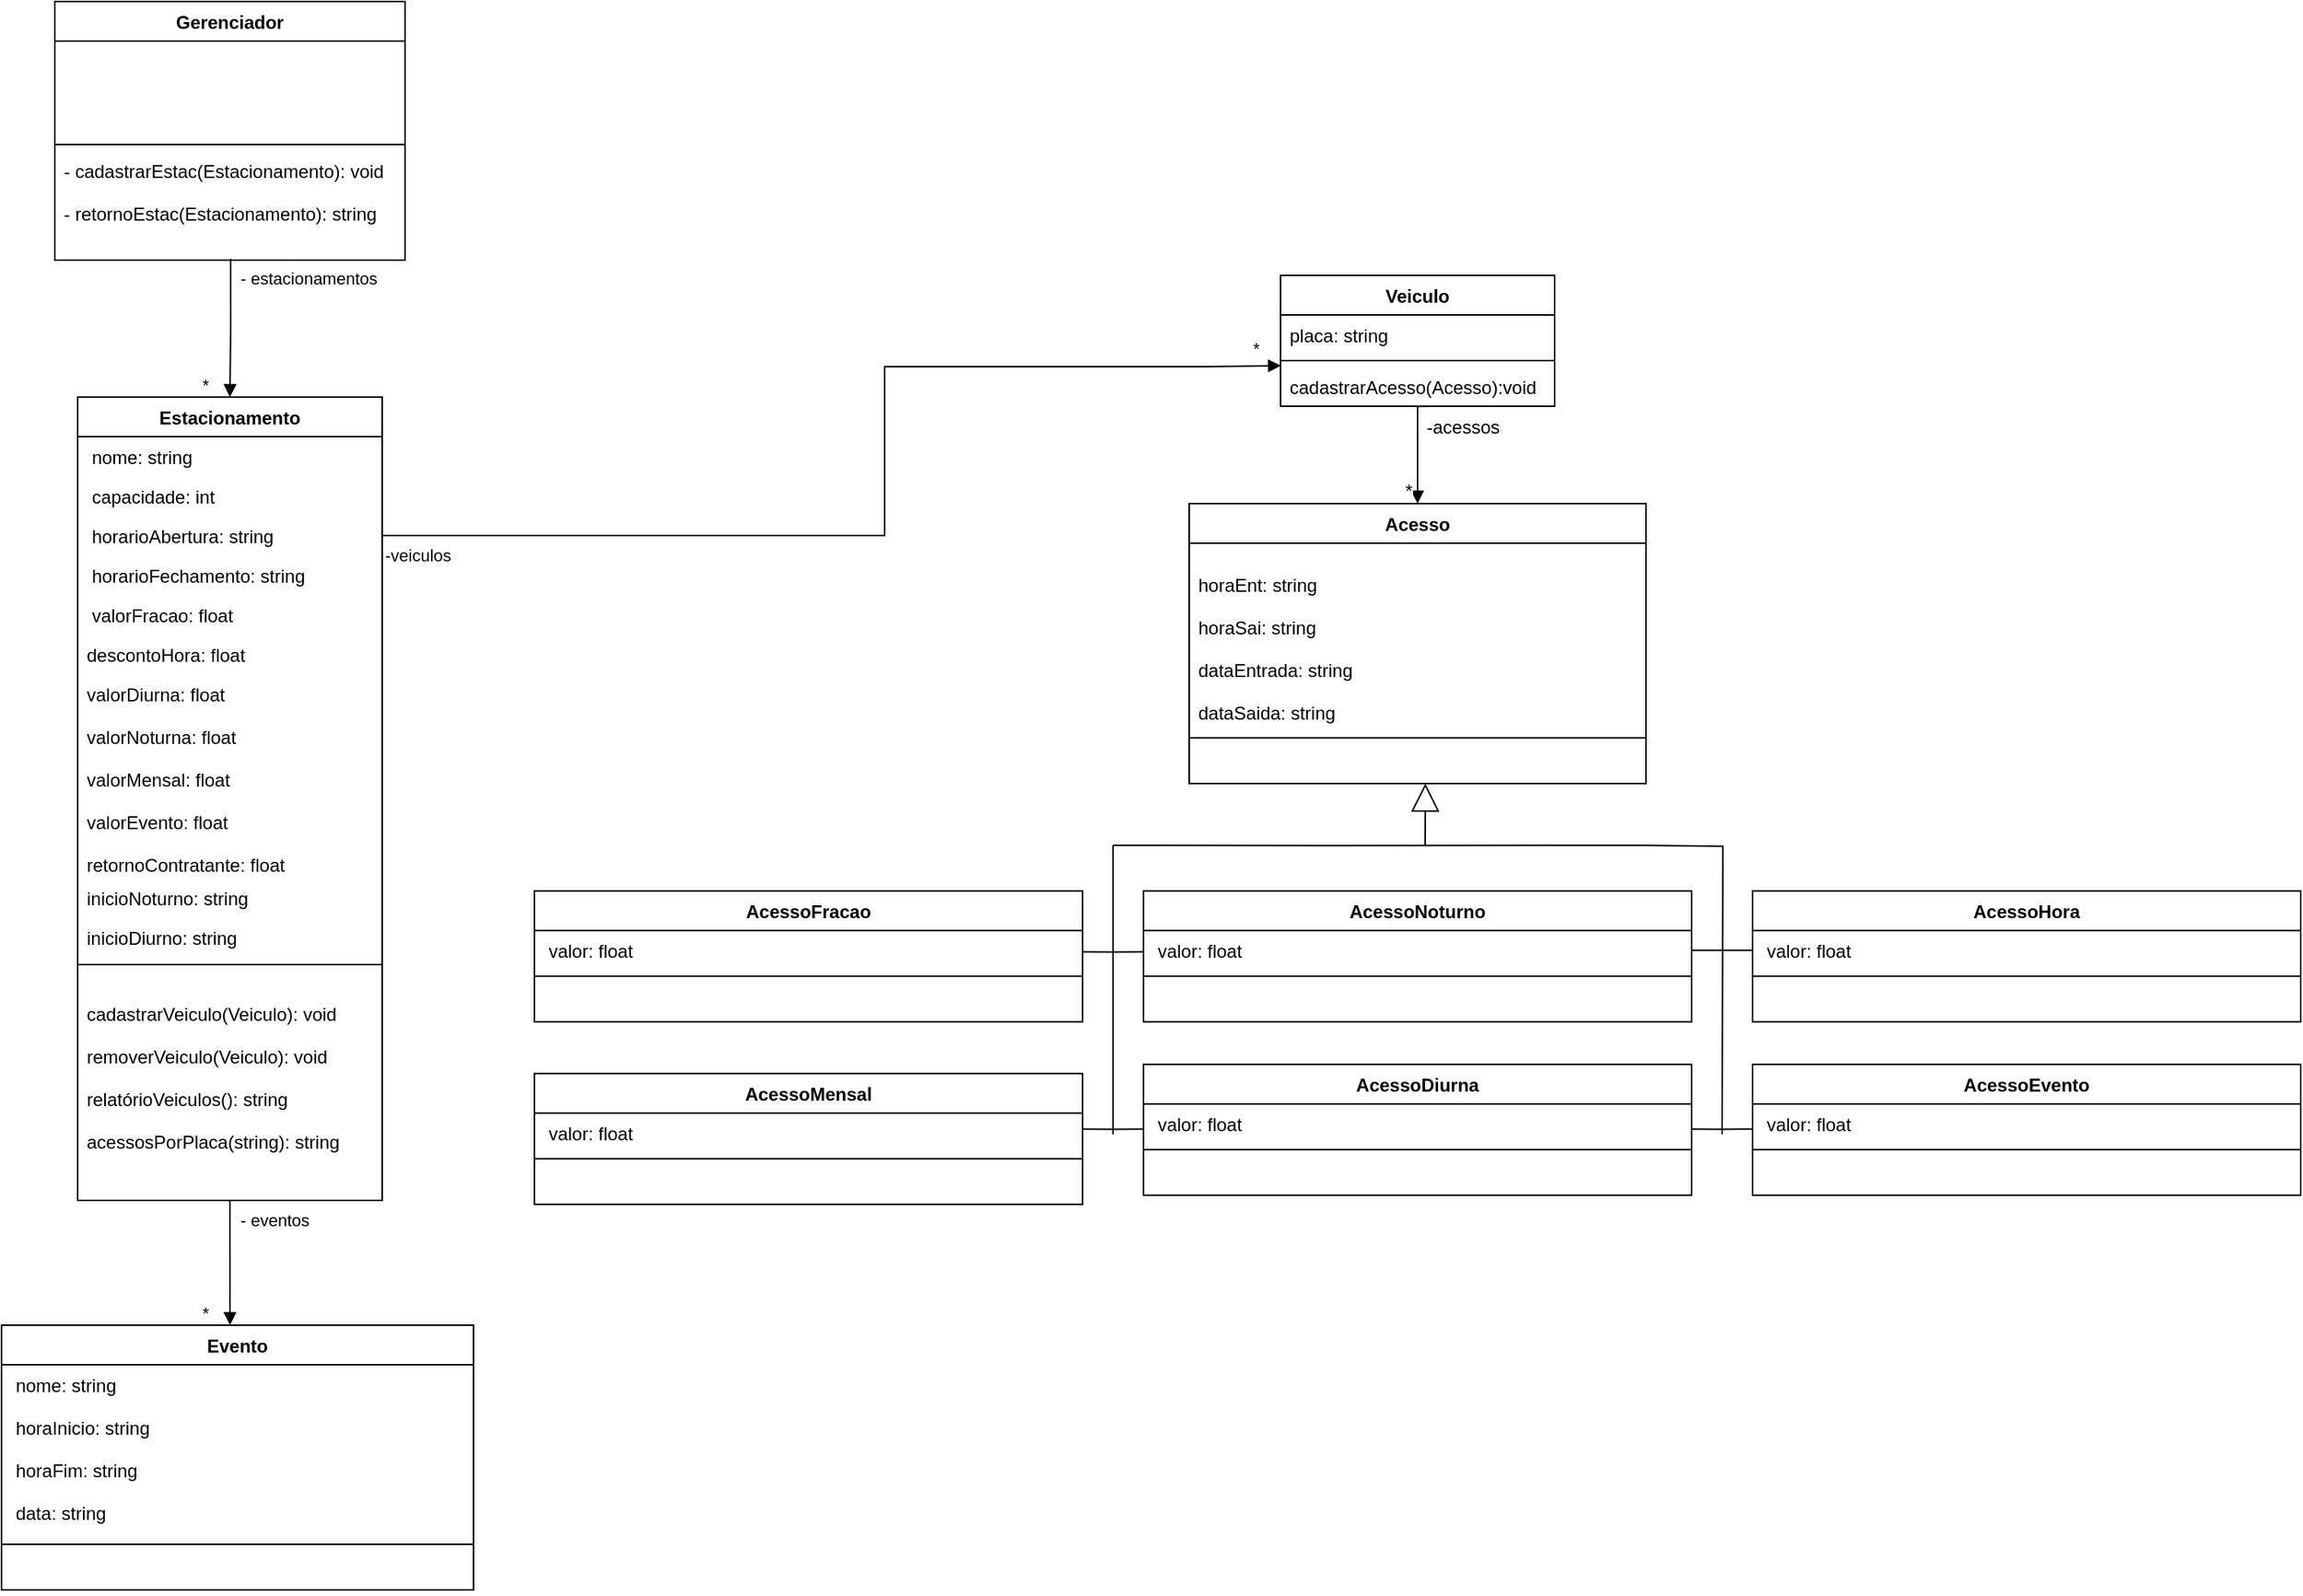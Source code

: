 <mxfile version="20.2.2" type="device" pages="2"><diagram id="n3HsWPKC9BcfrFoE6lrO" name="Classes"><mxGraphModel dx="2576" dy="1971" grid="1" gridSize="10" guides="1" tooltips="1" connect="1" arrows="1" fold="1" page="1" pageScale="1" pageWidth="827" pageHeight="1169" math="0" shadow="0"><root><mxCell id="0"/><mxCell id="1" parent="0"/><mxCell id="VxP2XsV1p8CQdQtkffWP-2" value="Estacionamento&#10;" style="swimlane;fontStyle=1;align=center;verticalAlign=top;childLayout=stackLayout;horizontal=1;startSize=26;horizontalStack=0;resizeParent=1;resizeParentMax=0;resizeLast=0;collapsible=1;marginBottom=0;" parent="1" vertex="1"><mxGeometry y="-210" width="200" height="528" as="geometry"/></mxCell><mxCell id="VxP2XsV1p8CQdQtkffWP-3" value=" nome: string" style="text;strokeColor=none;fillColor=none;align=left;verticalAlign=top;spacingLeft=4;spacingRight=4;overflow=hidden;rotatable=0;points=[[0,0.5],[1,0.5]];portConstraint=eastwest;" parent="VxP2XsV1p8CQdQtkffWP-2" vertex="1"><mxGeometry y="26" width="200" height="26" as="geometry"/></mxCell><mxCell id="VxP2XsV1p8CQdQtkffWP-10" value=" capacidade: int&#10;" style="text;strokeColor=none;fillColor=none;align=left;verticalAlign=top;spacingLeft=4;spacingRight=4;overflow=hidden;rotatable=0;points=[[0,0.5],[1,0.5]];portConstraint=eastwest;" parent="VxP2XsV1p8CQdQtkffWP-2" vertex="1"><mxGeometry y="52" width="200" height="26" as="geometry"/></mxCell><mxCell id="VxP2XsV1p8CQdQtkffWP-11" value=" horarioAbertura: string" style="text;strokeColor=none;fillColor=none;align=left;verticalAlign=top;spacingLeft=4;spacingRight=4;overflow=hidden;rotatable=0;points=[[0,0.5],[1,0.5]];portConstraint=eastwest;" parent="VxP2XsV1p8CQdQtkffWP-2" vertex="1"><mxGeometry y="78" width="200" height="26" as="geometry"/></mxCell><mxCell id="OJVXcZlJsAUgDRDbPujy-1" value=" horarioFechamento: string" style="text;strokeColor=none;fillColor=none;align=left;verticalAlign=top;spacingLeft=4;spacingRight=4;overflow=hidden;rotatable=0;points=[[0,0.5],[1,0.5]];portConstraint=eastwest;" parent="VxP2XsV1p8CQdQtkffWP-2" vertex="1"><mxGeometry y="104" width="200" height="26" as="geometry"/></mxCell><mxCell id="VxP2XsV1p8CQdQtkffWP-13" value=" valorFracao: float&#10;" style="text;strokeColor=none;fillColor=none;align=left;verticalAlign=top;spacingLeft=4;spacingRight=4;overflow=hidden;rotatable=0;points=[[0,0.5],[1,0.5]];portConstraint=eastwest;" parent="VxP2XsV1p8CQdQtkffWP-2" vertex="1"><mxGeometry y="130" width="200" height="26" as="geometry"/></mxCell><mxCell id="VxP2XsV1p8CQdQtkffWP-14" value="descontoHora: float" style="text;strokeColor=none;fillColor=none;align=left;verticalAlign=top;spacingLeft=4;spacingRight=4;overflow=hidden;rotatable=0;points=[[0,0.5],[1,0.5]];portConstraint=eastwest;" parent="VxP2XsV1p8CQdQtkffWP-2" vertex="1"><mxGeometry y="156" width="200" height="26" as="geometry"/></mxCell><mxCell id="VxP2XsV1p8CQdQtkffWP-12" value="valorDiurna: float&#10;&#10;valorNoturna: float&#10;&#10;valorMensal: float&#10;&#10;valorEvento: float&#10;&#10;retornoContratante: float&#10;&#10;" style="text;strokeColor=none;fillColor=none;align=left;verticalAlign=top;spacingLeft=4;spacingRight=4;overflow=hidden;rotatable=0;points=[[0,0.5],[1,0.5]];portConstraint=eastwest;" parent="VxP2XsV1p8CQdQtkffWP-2" vertex="1"><mxGeometry y="182" width="200" height="134" as="geometry"/></mxCell><mxCell id="zof1cizepwJFF0A06KsF-2" value="inicioNoturno: string" style="text;strokeColor=none;fillColor=none;align=left;verticalAlign=top;spacingLeft=4;spacingRight=4;overflow=hidden;rotatable=0;points=[[0,0.5],[1,0.5]];portConstraint=eastwest;" parent="VxP2XsV1p8CQdQtkffWP-2" vertex="1"><mxGeometry y="316" width="200" height="26" as="geometry"/></mxCell><mxCell id="zof1cizepwJFF0A06KsF-1" value="inicioDiurno: string" style="text;strokeColor=none;fillColor=none;align=left;verticalAlign=top;spacingLeft=4;spacingRight=4;overflow=hidden;rotatable=0;points=[[0,0.5],[1,0.5]];portConstraint=eastwest;" parent="VxP2XsV1p8CQdQtkffWP-2" vertex="1"><mxGeometry y="342" width="200" height="26" as="geometry"/></mxCell><mxCell id="VxP2XsV1p8CQdQtkffWP-4" value="" style="line;strokeWidth=1;fillColor=none;align=left;verticalAlign=middle;spacingTop=-1;spacingLeft=3;spacingRight=3;rotatable=0;labelPosition=right;points=[];portConstraint=eastwest;" parent="VxP2XsV1p8CQdQtkffWP-2" vertex="1"><mxGeometry y="368" width="200" height="10" as="geometry"/></mxCell><mxCell id="VxP2XsV1p8CQdQtkffWP-5" value="&#10;cadastrarVeiculo(Veiculo): void&#10;&#10;removerVeiculo(Veiculo): void&#10;&#10;relatórioVeiculos(): string&#10;&#10;acessosPorPlaca(string): string&#10;" style="text;strokeColor=none;fillColor=none;align=left;verticalAlign=top;spacingLeft=4;spacingRight=4;overflow=hidden;rotatable=0;points=[[0,0.5],[1,0.5]];portConstraint=eastwest;" parent="VxP2XsV1p8CQdQtkffWP-2" vertex="1"><mxGeometry y="378" width="200" height="150" as="geometry"/></mxCell><mxCell id="y3Uu669ifDR9-FXE01mr-2" value="Acesso" style="swimlane;fontStyle=1;align=center;verticalAlign=top;childLayout=stackLayout;horizontal=1;startSize=26;horizontalStack=0;resizeParent=1;resizeParentMax=0;resizeLast=0;collapsible=1;marginBottom=0;" parent="1" vertex="1"><mxGeometry x="730" y="-140" width="300" height="184" as="geometry"/></mxCell><mxCell id="y3Uu669ifDR9-FXE01mr-3" value="&#10;horaEnt: string&#10;&#10;horaSai: string&#10;&#10;dataEntrada: string&#10;&#10;dataSaida: string" style="text;strokeColor=none;fillColor=none;align=left;verticalAlign=top;spacingLeft=4;spacingRight=4;overflow=hidden;rotatable=0;points=[[0,0.5],[1,0.5]];portConstraint=eastwest;" parent="y3Uu669ifDR9-FXE01mr-2" vertex="1"><mxGeometry y="26" width="300" height="124" as="geometry"/></mxCell><mxCell id="y3Uu669ifDR9-FXE01mr-4" value="" style="line;strokeWidth=1;fillColor=none;align=left;verticalAlign=middle;spacingTop=-1;spacingLeft=3;spacingRight=3;rotatable=0;labelPosition=right;points=[];portConstraint=eastwest;" parent="y3Uu669ifDR9-FXE01mr-2" vertex="1"><mxGeometry y="150" width="300" height="8" as="geometry"/></mxCell><mxCell id="y3Uu669ifDR9-FXE01mr-5" value="&#10;&#10;" style="text;strokeColor=none;fillColor=none;align=left;verticalAlign=top;spacingLeft=4;spacingRight=4;overflow=hidden;rotatable=0;points=[[0,0.5],[1,0.5]];portConstraint=eastwest;" parent="y3Uu669ifDR9-FXE01mr-2" vertex="1"><mxGeometry y="158" width="300" height="26" as="geometry"/></mxCell><mxCell id="y3Uu669ifDR9-FXE01mr-6" value="-veiculos" style="endArrow=block;endFill=1;html=1;edgeStyle=orthogonalEdgeStyle;align=left;verticalAlign=top;rounded=0;exitX=1;exitY=0.5;exitDx=0;exitDy=0;entryX=0.002;entryY=-0.025;entryDx=0;entryDy=0;entryPerimeter=0;" parent="1" source="VxP2XsV1p8CQdQtkffWP-11" target="tzMY-RGdiTuFLELFj5YH-4" edge="1"><mxGeometry x="-1" relative="1" as="geometry"><mxPoint x="180" y="140" as="sourcePoint"/><mxPoint x="610" y="-320" as="targetPoint"/><Array as="points"><mxPoint x="530" y="-119"/><mxPoint x="530" y="-230"/><mxPoint x="738" y="-230"/></Array></mxGeometry></mxCell><mxCell id="y3Uu669ifDR9-FXE01mr-7" value="*" style="edgeLabel;resizable=0;html=1;align=left;verticalAlign=bottom;" parent="y3Uu669ifDR9-FXE01mr-6" connectable="0" vertex="1"><mxGeometry x="-1" relative="1" as="geometry"><mxPoint x="570" y="-115" as="offset"/></mxGeometry></mxCell><mxCell id="y3Uu669ifDR9-FXE01mr-8" value="AcessoFracao" style="swimlane;fontStyle=1;align=center;verticalAlign=top;childLayout=stackLayout;horizontal=1;startSize=26;horizontalStack=0;resizeParent=1;resizeParentMax=0;resizeLast=0;collapsible=1;marginBottom=0;" parent="1" vertex="1"><mxGeometry x="300" y="114.67" width="360" height="86" as="geometry"/></mxCell><mxCell id="y3Uu669ifDR9-FXE01mr-9" value=" valor: float" style="text;strokeColor=none;fillColor=none;align=left;verticalAlign=top;spacingLeft=4;spacingRight=4;overflow=hidden;rotatable=0;points=[[0,0.5],[1,0.5]];portConstraint=eastwest;" parent="y3Uu669ifDR9-FXE01mr-8" vertex="1"><mxGeometry y="26" width="360" height="26" as="geometry"/></mxCell><mxCell id="y3Uu669ifDR9-FXE01mr-10" value="" style="line;strokeWidth=1;fillColor=none;align=left;verticalAlign=middle;spacingTop=-1;spacingLeft=3;spacingRight=3;rotatable=0;labelPosition=right;points=[];portConstraint=eastwest;" parent="y3Uu669ifDR9-FXE01mr-8" vertex="1"><mxGeometry y="52" width="360" height="8" as="geometry"/></mxCell><mxCell id="y3Uu669ifDR9-FXE01mr-11" value="&#10;&#10;" style="text;strokeColor=none;fillColor=none;align=left;verticalAlign=top;spacingLeft=4;spacingRight=4;overflow=hidden;rotatable=0;points=[[0,0.5],[1,0.5]];portConstraint=eastwest;" parent="y3Uu669ifDR9-FXE01mr-8" vertex="1"><mxGeometry y="60" width="360" height="26" as="geometry"/></mxCell><mxCell id="y3Uu669ifDR9-FXE01mr-12" value="AcessoNoturno" style="swimlane;fontStyle=1;align=center;verticalAlign=top;childLayout=stackLayout;horizontal=1;startSize=26;horizontalStack=0;resizeParent=1;resizeParentMax=0;resizeLast=0;collapsible=1;marginBottom=0;" parent="1" vertex="1"><mxGeometry x="700" y="114.67" width="360" height="86" as="geometry"><mxRectangle x="700" y="114.67" width="130" height="30" as="alternateBounds"/></mxGeometry></mxCell><mxCell id="y3Uu669ifDR9-FXE01mr-13" value=" valor: float" style="text;strokeColor=none;fillColor=none;align=left;verticalAlign=top;spacingLeft=4;spacingRight=4;overflow=hidden;rotatable=0;points=[[0,0.5],[1,0.5]];portConstraint=eastwest;" parent="y3Uu669ifDR9-FXE01mr-12" vertex="1"><mxGeometry y="26" width="360" height="26" as="geometry"/></mxCell><mxCell id="y3Uu669ifDR9-FXE01mr-14" value="" style="line;strokeWidth=1;fillColor=none;align=left;verticalAlign=middle;spacingTop=-1;spacingLeft=3;spacingRight=3;rotatable=0;labelPosition=right;points=[];portConstraint=eastwest;" parent="y3Uu669ifDR9-FXE01mr-12" vertex="1"><mxGeometry y="52" width="360" height="8" as="geometry"/></mxCell><mxCell id="y3Uu669ifDR9-FXE01mr-15" value="&#10;&#10;" style="text;strokeColor=none;fillColor=none;align=left;verticalAlign=top;spacingLeft=4;spacingRight=4;overflow=hidden;rotatable=0;points=[[0,0.5],[1,0.5]];portConstraint=eastwest;" parent="y3Uu669ifDR9-FXE01mr-12" vertex="1"><mxGeometry y="60" width="360" height="26" as="geometry"/></mxCell><mxCell id="y3Uu669ifDR9-FXE01mr-16" value="AcessoHora" style="swimlane;fontStyle=1;align=center;verticalAlign=top;childLayout=stackLayout;horizontal=1;startSize=26;horizontalStack=0;resizeParent=1;resizeParentMax=0;resizeLast=0;collapsible=1;marginBottom=0;" parent="1" vertex="1"><mxGeometry x="1100" y="114.67" width="360" height="86" as="geometry"><mxRectangle x="1100" y="114.67" width="110" height="30" as="alternateBounds"/></mxGeometry></mxCell><mxCell id="y3Uu669ifDR9-FXE01mr-17" value=" valor: float" style="text;strokeColor=none;fillColor=none;align=left;verticalAlign=top;spacingLeft=4;spacingRight=4;overflow=hidden;rotatable=0;points=[[0,0.5],[1,0.5]];portConstraint=eastwest;" parent="y3Uu669ifDR9-FXE01mr-16" vertex="1"><mxGeometry y="26" width="360" height="26" as="geometry"/></mxCell><mxCell id="y3Uu669ifDR9-FXE01mr-18" value="" style="line;strokeWidth=1;fillColor=none;align=left;verticalAlign=middle;spacingTop=-1;spacingLeft=3;spacingRight=3;rotatable=0;labelPosition=right;points=[];portConstraint=eastwest;" parent="y3Uu669ifDR9-FXE01mr-16" vertex="1"><mxGeometry y="52" width="360" height="8" as="geometry"/></mxCell><mxCell id="y3Uu669ifDR9-FXE01mr-19" value="&#10;&#10;" style="text;strokeColor=none;fillColor=none;align=left;verticalAlign=top;spacingLeft=4;spacingRight=4;overflow=hidden;rotatable=0;points=[[0,0.5],[1,0.5]];portConstraint=eastwest;" parent="y3Uu669ifDR9-FXE01mr-16" vertex="1"><mxGeometry y="60" width="360" height="26" as="geometry"/></mxCell><mxCell id="y3Uu669ifDR9-FXE01mr-20" value="AcessoMensal" style="swimlane;fontStyle=1;align=center;verticalAlign=top;childLayout=stackLayout;horizontal=1;startSize=26;horizontalStack=0;resizeParent=1;resizeParentMax=0;resizeLast=0;collapsible=1;marginBottom=0;" parent="1" vertex="1"><mxGeometry x="300" y="234.67" width="360" height="86" as="geometry"/></mxCell><mxCell id="y3Uu669ifDR9-FXE01mr-21" value=" valor: float" style="text;strokeColor=none;fillColor=none;align=left;verticalAlign=top;spacingLeft=4;spacingRight=4;overflow=hidden;rotatable=0;points=[[0,0.5],[1,0.5]];portConstraint=eastwest;" parent="y3Uu669ifDR9-FXE01mr-20" vertex="1"><mxGeometry y="26" width="360" height="26" as="geometry"/></mxCell><mxCell id="y3Uu669ifDR9-FXE01mr-22" value="" style="line;strokeWidth=1;fillColor=none;align=left;verticalAlign=middle;spacingTop=-1;spacingLeft=3;spacingRight=3;rotatable=0;labelPosition=right;points=[];portConstraint=eastwest;" parent="y3Uu669ifDR9-FXE01mr-20" vertex="1"><mxGeometry y="52" width="360" height="8" as="geometry"/></mxCell><mxCell id="y3Uu669ifDR9-FXE01mr-23" value="&#10;&#10;" style="text;strokeColor=none;fillColor=none;align=left;verticalAlign=top;spacingLeft=4;spacingRight=4;overflow=hidden;rotatable=0;points=[[0,0.5],[1,0.5]];portConstraint=eastwest;" parent="y3Uu669ifDR9-FXE01mr-20" vertex="1"><mxGeometry y="60" width="360" height="26" as="geometry"/></mxCell><mxCell id="y3Uu669ifDR9-FXE01mr-24" value="AcessoDiurna" style="swimlane;fontStyle=1;align=center;verticalAlign=top;childLayout=stackLayout;horizontal=1;startSize=26;horizontalStack=0;resizeParent=1;resizeParentMax=0;resizeLast=0;collapsible=1;marginBottom=0;" parent="1" vertex="1"><mxGeometry x="700" y="228.67" width="360" height="86" as="geometry"/></mxCell><mxCell id="y3Uu669ifDR9-FXE01mr-25" value=" valor: float" style="text;strokeColor=none;fillColor=none;align=left;verticalAlign=top;spacingLeft=4;spacingRight=4;overflow=hidden;rotatable=0;points=[[0,0.5],[1,0.5]];portConstraint=eastwest;" parent="y3Uu669ifDR9-FXE01mr-24" vertex="1"><mxGeometry y="26" width="360" height="26" as="geometry"/></mxCell><mxCell id="y3Uu669ifDR9-FXE01mr-26" value="" style="line;strokeWidth=1;fillColor=none;align=left;verticalAlign=middle;spacingTop=-1;spacingLeft=3;spacingRight=3;rotatable=0;labelPosition=right;points=[];portConstraint=eastwest;" parent="y3Uu669ifDR9-FXE01mr-24" vertex="1"><mxGeometry y="52" width="360" height="8" as="geometry"/></mxCell><mxCell id="y3Uu669ifDR9-FXE01mr-27" value="&#10;&#10;" style="text;strokeColor=none;fillColor=none;align=left;verticalAlign=top;spacingLeft=4;spacingRight=4;overflow=hidden;rotatable=0;points=[[0,0.5],[1,0.5]];portConstraint=eastwest;" parent="y3Uu669ifDR9-FXE01mr-24" vertex="1"><mxGeometry y="60" width="360" height="26" as="geometry"/></mxCell><mxCell id="y3Uu669ifDR9-FXE01mr-28" value="AcessoEvento" style="swimlane;fontStyle=1;align=center;verticalAlign=top;childLayout=stackLayout;horizontal=1;startSize=26;horizontalStack=0;resizeParent=1;resizeParentMax=0;resizeLast=0;collapsible=1;marginBottom=0;" parent="1" vertex="1"><mxGeometry x="1100" y="228.67" width="360" height="86" as="geometry"/></mxCell><mxCell id="y3Uu669ifDR9-FXE01mr-29" value=" valor: float" style="text;strokeColor=none;fillColor=none;align=left;verticalAlign=top;spacingLeft=4;spacingRight=4;overflow=hidden;rotatable=0;points=[[0,0.5],[1,0.5]];portConstraint=eastwest;" parent="y3Uu669ifDR9-FXE01mr-28" vertex="1"><mxGeometry y="26" width="360" height="26" as="geometry"/></mxCell><mxCell id="y3Uu669ifDR9-FXE01mr-30" value="" style="line;strokeWidth=1;fillColor=none;align=left;verticalAlign=middle;spacingTop=-1;spacingLeft=3;spacingRight=3;rotatable=0;labelPosition=right;points=[];portConstraint=eastwest;" parent="y3Uu669ifDR9-FXE01mr-28" vertex="1"><mxGeometry y="52" width="360" height="8" as="geometry"/></mxCell><mxCell id="y3Uu669ifDR9-FXE01mr-31" value="&#10;&#10;" style="text;strokeColor=none;fillColor=none;align=left;verticalAlign=top;spacingLeft=4;spacingRight=4;overflow=hidden;rotatable=0;points=[[0,0.5],[1,0.5]];portConstraint=eastwest;" parent="y3Uu669ifDR9-FXE01mr-28" vertex="1"><mxGeometry y="60" width="360" height="26" as="geometry"/></mxCell><mxCell id="y3Uu669ifDR9-FXE01mr-32" value="Evento" style="swimlane;fontStyle=1;align=center;verticalAlign=top;childLayout=stackLayout;horizontal=1;startSize=26;horizontalStack=0;resizeParent=1;resizeParentMax=0;resizeLast=0;collapsible=1;marginBottom=0;" parent="1" vertex="1"><mxGeometry x="-50" y="400" width="310" height="174" as="geometry"/></mxCell><mxCell id="y3Uu669ifDR9-FXE01mr-33" value=" nome: string&#10;&#10; horaInicio: string&#10;&#10; horaFim: string&#10;&#10; data: string" style="text;strokeColor=none;fillColor=none;align=left;verticalAlign=top;spacingLeft=4;spacingRight=4;overflow=hidden;rotatable=0;points=[[0,0.5],[1,0.5]];portConstraint=eastwest;" parent="y3Uu669ifDR9-FXE01mr-32" vertex="1"><mxGeometry y="26" width="310" height="114" as="geometry"/></mxCell><mxCell id="y3Uu669ifDR9-FXE01mr-34" value="" style="line;strokeWidth=1;fillColor=none;align=left;verticalAlign=middle;spacingTop=-1;spacingLeft=3;spacingRight=3;rotatable=0;labelPosition=right;points=[];portConstraint=eastwest;" parent="y3Uu669ifDR9-FXE01mr-32" vertex="1"><mxGeometry y="140" width="310" height="8" as="geometry"/></mxCell><mxCell id="y3Uu669ifDR9-FXE01mr-35" value="&#10;&#10;" style="text;strokeColor=none;fillColor=none;align=left;verticalAlign=top;spacingLeft=4;spacingRight=4;overflow=hidden;rotatable=0;points=[[0,0.5],[1,0.5]];portConstraint=eastwest;" parent="y3Uu669ifDR9-FXE01mr-32" vertex="1"><mxGeometry y="148" width="310" height="26" as="geometry"/></mxCell><mxCell id="y3Uu669ifDR9-FXE01mr-39" value="&lt;br&gt;" style="endArrow=block;endSize=16;endFill=0;html=1;rounded=0;entryX=0.517;entryY=0.998;entryDx=0;entryDy=0;entryPerimeter=0;" parent="1" target="y3Uu669ifDR9-FXE01mr-5" edge="1"><mxGeometry x="-0.169" y="-170" width="160" relative="1" as="geometry"><mxPoint x="885" y="84.67" as="sourcePoint"/><mxPoint x="885.4" y="59.996" as="targetPoint"/><mxPoint as="offset"/></mxGeometry></mxCell><mxCell id="y3Uu669ifDR9-FXE01mr-41" value="" style="endArrow=none;html=1;edgeStyle=orthogonalEdgeStyle;rounded=0;" parent="1" edge="1"><mxGeometry relative="1" as="geometry"><mxPoint x="680" y="84.67" as="sourcePoint"/><mxPoint x="680" y="274.67" as="targetPoint"/></mxGeometry></mxCell><mxCell id="y3Uu669ifDR9-FXE01mr-44" value="" style="endArrow=none;html=1;edgeStyle=orthogonalEdgeStyle;rounded=0;" parent="1" edge="1"><mxGeometry relative="1" as="geometry"><mxPoint x="1030" y="84.67" as="sourcePoint"/><mxPoint x="1080" y="274.67" as="targetPoint"/></mxGeometry></mxCell><mxCell id="y3Uu669ifDR9-FXE01mr-45" value="" style="endArrow=none;html=1;edgeStyle=orthogonalEdgeStyle;rounded=0;" parent="1" edge="1"><mxGeometry relative="1" as="geometry"><mxPoint x="680" y="84.67" as="sourcePoint"/><mxPoint x="1030" y="84.67" as="targetPoint"/><Array as="points"><mxPoint x="810" y="84.67"/><mxPoint x="810" y="84.67"/></Array></mxGeometry></mxCell><mxCell id="y3Uu669ifDR9-FXE01mr-46" value="" style="endArrow=none;html=1;edgeStyle=orthogonalEdgeStyle;rounded=0;" parent="1" edge="1"><mxGeometry relative="1" as="geometry"><mxPoint x="660" y="271.17" as="sourcePoint"/><mxPoint x="700" y="271.17" as="targetPoint"/><Array as="points"><mxPoint x="680" y="271.17"/><mxPoint x="680" y="271.17"/></Array></mxGeometry></mxCell><mxCell id="y3Uu669ifDR9-FXE01mr-48" value="" style="endArrow=none;html=1;edgeStyle=orthogonalEdgeStyle;rounded=0;" parent="1" edge="1"><mxGeometry relative="1" as="geometry"><mxPoint x="660" y="154.67" as="sourcePoint"/><mxPoint x="700" y="154.67" as="targetPoint"/><Array as="points"><mxPoint x="680" y="154.67"/><mxPoint x="680" y="154.67"/></Array></mxGeometry></mxCell><mxCell id="y3Uu669ifDR9-FXE01mr-49" value="" style="endArrow=none;html=1;edgeStyle=orthogonalEdgeStyle;rounded=0;" parent="1" edge="1"><mxGeometry relative="1" as="geometry"><mxPoint x="1060" y="271.17" as="sourcePoint"/><mxPoint x="1100" y="271.17" as="targetPoint"/><Array as="points"><mxPoint x="1080" y="271.17"/><mxPoint x="1080" y="271.17"/></Array></mxGeometry></mxCell><mxCell id="y3Uu669ifDR9-FXE01mr-50" value="" style="endArrow=none;html=1;edgeStyle=orthogonalEdgeStyle;rounded=0;entryX=0;entryY=0.5;entryDx=0;entryDy=0;exitX=1;exitY=0.5;exitDx=0;exitDy=0;" parent="1" source="y3Uu669ifDR9-FXE01mr-13" target="y3Uu669ifDR9-FXE01mr-17" edge="1"><mxGeometry relative="1" as="geometry"><mxPoint x="1020" y="153.67" as="sourcePoint"/><mxPoint x="920" y="184.67" as="targetPoint"/><Array as="points"/></mxGeometry></mxCell><mxCell id="y3Uu669ifDR9-FXE01mr-51" value="- eventos" style="endArrow=block;endFill=1;html=1;edgeStyle=orthogonalEdgeStyle;align=left;verticalAlign=top;rounded=0;entryX=0.484;entryY=0;entryDx=0;entryDy=0;exitX=0.495;exitY=1.002;exitDx=0;exitDy=0;exitPerimeter=0;entryPerimeter=0;" parent="1" source="VxP2XsV1p8CQdQtkffWP-5" target="y3Uu669ifDR9-FXE01mr-32" edge="1"><mxGeometry x="-1" y="-6" relative="1" as="geometry"><mxPoint x="720" y="260" as="sourcePoint"/><mxPoint x="670" y="280" as="targetPoint"/><Array as="points"><mxPoint x="100" y="318"/></Array><mxPoint x="6" y="-6" as="offset"/></mxGeometry></mxCell><mxCell id="y3Uu669ifDR9-FXE01mr-52" value="*" style="edgeLabel;resizable=0;html=1;align=left;verticalAlign=bottom;" parent="y3Uu669ifDR9-FXE01mr-51" connectable="0" vertex="1"><mxGeometry x="-1" relative="1" as="geometry"><mxPoint x="-19" y="82" as="offset"/></mxGeometry></mxCell><mxCell id="y3Uu669ifDR9-FXE01mr-57" value="Gerenciador&#10;" style="swimlane;fontStyle=1;align=center;verticalAlign=top;childLayout=stackLayout;horizontal=1;startSize=26;horizontalStack=0;resizeParent=1;resizeParentMax=0;resizeLast=0;collapsible=1;marginBottom=0;" parent="1" vertex="1"><mxGeometry x="-15" y="-470" width="230" height="170" as="geometry"/></mxCell><mxCell id="y3Uu669ifDR9-FXE01mr-58" value="&#10;&#10;" style="text;strokeColor=none;fillColor=none;align=left;verticalAlign=top;spacingLeft=4;spacingRight=4;overflow=hidden;rotatable=0;points=[[0,0.5],[1,0.5]];portConstraint=eastwest;" parent="y3Uu669ifDR9-FXE01mr-57" vertex="1"><mxGeometry y="26" width="230" height="64" as="geometry"/></mxCell><mxCell id="y3Uu669ifDR9-FXE01mr-59" value="" style="line;strokeWidth=1;fillColor=none;align=left;verticalAlign=middle;spacingTop=-1;spacingLeft=3;spacingRight=3;rotatable=0;labelPosition=right;points=[];portConstraint=eastwest;" parent="y3Uu669ifDR9-FXE01mr-57" vertex="1"><mxGeometry y="90" width="230" height="8" as="geometry"/></mxCell><mxCell id="y3Uu669ifDR9-FXE01mr-60" value="- cadastrarEstac(Estacionamento): void&#10;&#10;- retornoEstac(Estacionamento): string" style="text;strokeColor=none;fillColor=none;align=left;verticalAlign=top;spacingLeft=4;spacingRight=4;overflow=hidden;rotatable=0;points=[[0,0.5],[1,0.5]];portConstraint=eastwest;" parent="y3Uu669ifDR9-FXE01mr-57" vertex="1"><mxGeometry y="98" width="230" height="72" as="geometry"/></mxCell><mxCell id="y3Uu669ifDR9-FXE01mr-61" value="- estacionamentos" style="endArrow=block;endFill=1;html=1;edgeStyle=orthogonalEdgeStyle;align=left;verticalAlign=top;rounded=0;exitX=0.502;exitY=0.988;exitDx=0;exitDy=0;exitPerimeter=0;entryX=0.5;entryY=0;entryDx=0;entryDy=0;" parent="1" source="y3Uu669ifDR9-FXE01mr-60" target="VxP2XsV1p8CQdQtkffWP-2" edge="1"><mxGeometry x="-1" y="5" relative="1" as="geometry"><mxPoint x="120" y="-250" as="sourcePoint"/><mxPoint x="280" y="-250" as="targetPoint"/><mxPoint as="offset"/></mxGeometry></mxCell><mxCell id="y3Uu669ifDR9-FXE01mr-62" value="*" style="edgeLabel;resizable=0;html=1;align=left;verticalAlign=bottom;" parent="y3Uu669ifDR9-FXE01mr-61" connectable="0" vertex="1"><mxGeometry x="-1" relative="1" as="geometry"><mxPoint x="-20" y="91" as="offset"/></mxGeometry></mxCell><mxCell id="tzMY-RGdiTuFLELFj5YH-1" value="Veiculo" style="swimlane;fontStyle=1;align=center;verticalAlign=top;childLayout=stackLayout;horizontal=1;startSize=26;horizontalStack=0;resizeParent=1;resizeParentMax=0;resizeLast=0;collapsible=1;marginBottom=0;labelBackgroundColor=#FFFFFF;fontFamily=Helvetica;fontSize=12;fontColor=#000000;" parent="1" vertex="1"><mxGeometry x="790" y="-290" width="180" height="86" as="geometry"/></mxCell><mxCell id="tzMY-RGdiTuFLELFj5YH-2" value="placa: string" style="text;strokeColor=none;fillColor=none;align=left;verticalAlign=top;spacingLeft=4;spacingRight=4;overflow=hidden;rotatable=0;points=[[0,0.5],[1,0.5]];portConstraint=eastwest;labelBackgroundColor=#FFFFFF;fontFamily=Helvetica;fontSize=12;fontColor=#000000;" parent="tzMY-RGdiTuFLELFj5YH-1" vertex="1"><mxGeometry y="26" width="180" height="26" as="geometry"/></mxCell><mxCell id="tzMY-RGdiTuFLELFj5YH-3" value="" style="line;strokeWidth=1;fillColor=none;align=left;verticalAlign=middle;spacingTop=-1;spacingLeft=3;spacingRight=3;rotatable=0;labelPosition=right;points=[];portConstraint=eastwest;labelBackgroundColor=#FFFFFF;fontFamily=Helvetica;fontSize=12;fontColor=#000000;" parent="tzMY-RGdiTuFLELFj5YH-1" vertex="1"><mxGeometry y="52" width="180" height="8" as="geometry"/></mxCell><mxCell id="tzMY-RGdiTuFLELFj5YH-4" value="cadastrarAcesso(Acesso):void" style="text;strokeColor=none;fillColor=none;align=left;verticalAlign=top;spacingLeft=4;spacingRight=4;overflow=hidden;rotatable=0;points=[[0,0.5],[1,0.5]];portConstraint=eastwest;labelBackgroundColor=#FFFFFF;fontFamily=Helvetica;fontSize=12;fontColor=#000000;" parent="tzMY-RGdiTuFLELFj5YH-1" vertex="1"><mxGeometry y="60" width="180" height="26" as="geometry"/></mxCell><mxCell id="tzMY-RGdiTuFLELFj5YH-7" value="-acessos" style="endArrow=block;endFill=1;html=1;edgeStyle=orthogonalEdgeStyle;align=left;verticalAlign=top;rounded=0;fontFamily=Helvetica;fontSize=12;fontColor=#000000;entryX=0.5;entryY=0;entryDx=0;entryDy=0;exitX=0.554;exitY=1.002;exitDx=0;exitDy=0;exitPerimeter=0;" parent="1" source="tzMY-RGdiTuFLELFj5YH-4" target="y3Uu669ifDR9-FXE01mr-2" edge="1"><mxGeometry x="-1" y="6" relative="1" as="geometry"><mxPoint x="880" y="-200" as="sourcePoint"/><mxPoint x="810" y="-150" as="targetPoint"/><Array as="points"><mxPoint x="880" y="-200"/><mxPoint x="880" y="-200"/></Array><mxPoint x="-6" y="-6" as="offset"/></mxGeometry></mxCell><mxCell id="tzMY-RGdiTuFLELFj5YH-8" value="*" style="edgeLabel;resizable=0;html=1;align=left;verticalAlign=bottom;labelBackgroundColor=#FFFFFF;fontFamily=Helvetica;fontSize=12;fontColor=#000000;" parent="tzMY-RGdiTuFLELFj5YH-7" connectable="0" vertex="1"><mxGeometry x="-1" relative="1" as="geometry"><mxPoint x="-20" y="64" as="offset"/></mxGeometry></mxCell></root></mxGraphModel></diagram><diagram id="PkJQ1TnxzTy76fye92Y9" name="Objetos"><mxGraphModel dx="1662" dy="762" grid="1" gridSize="10" guides="1" tooltips="1" connect="1" arrows="1" fold="1" page="1" pageScale="1" pageWidth="827" pageHeight="1169" math="0" shadow="0"><root><mxCell id="0"/><mxCell id="1" parent="0"/><mxCell id="QJquCkZx6AmFqLon1BTP-2" style="edgeStyle=orthogonalEdgeStyle;rounded=0;orthogonalLoop=1;jettySize=auto;html=1;entryX=-0.006;entryY=0.56;entryDx=0;entryDy=0;fontFamily=Helvetica;fontSize=12;fontColor=#000000;entryPerimeter=0;" parent="1" source="BVEbGdJDmtgbI7iL5w3_-1" target="nzsYs39vptiGu1WQADIk-4" edge="1"><mxGeometry relative="1" as="geometry"><Array as="points"><mxPoint x="370" y="210"/><mxPoint x="370" y="280"/><mxPoint x="410" y="280"/></Array></mxGeometry></mxCell><mxCell id="SGIuERcyoK9zzsOfPhRx-4" style="edgeStyle=orthogonalEdgeStyle;rounded=0;orthogonalLoop=1;jettySize=auto;html=1;fontFamily=Helvetica;fontSize=12;fontColor=#000000;entryX=0.004;entryY=0.562;entryDx=0;entryDy=0;entryPerimeter=0;" parent="1" source="BVEbGdJDmtgbI7iL5w3_-1" target="nzsYs39vptiGu1WQADIk-1" edge="1"><mxGeometry relative="1" as="geometry"><Array as="points"><mxPoint x="370" y="210"/><mxPoint x="370" y="150"/><mxPoint x="411" y="150"/></Array><mxPoint x="410" y="160" as="targetPoint"/></mxGeometry></mxCell><mxCell id="BVEbGdJDmtgbI7iL5w3_-1" value="&lt;p style=&quot;margin:0px;margin-top:4px;text-align:center;text-decoration:underline;&quot;&gt;&lt;b&gt;Estacionamento_1: Estacionamento&lt;/b&gt;&lt;/p&gt;&lt;hr&gt;&lt;p style=&quot;margin:0px;margin-left:8px;&quot;&gt;nome = Estacionamento 1&amp;nbsp;&lt;/p&gt;&lt;p style=&quot;margin:0px;margin-left:8px;&quot;&gt;capacidade = 300&lt;br&gt;&lt;/p&gt;&lt;p style=&quot;margin:0px;margin-left:8px;&quot;&gt;horarioAbertura = 6:00&lt;/p&gt;&lt;p style=&quot;margin:0px;margin-left:8px;&quot;&gt;horarioFechamento = 22:00&lt;/p&gt;&lt;p style=&quot;margin:0px;margin-left:8px;&quot;&gt;valorFracao =&amp;nbsp; 30.00&lt;/p&gt;&lt;p style=&quot;margin:0px;margin-left:8px;&quot;&gt;valorDiurna = 120.00&lt;/p&gt;&lt;p style=&quot;margin:0px;margin-left:8px;&quot;&gt;valorNotuno = 0.45&lt;/p&gt;&lt;p style=&quot;margin:0px;margin-left:8px;&quot;&gt;descontoHora = 0.15&lt;/p&gt;&lt;p style=&quot;margin:0px;margin-left:8px;&quot;&gt;inicioNoturno = 19:00&lt;/p&gt;&lt;p style=&quot;margin:0px;margin-left:8px;&quot;&gt;fimNoturno = 9:00&lt;/p&gt;&lt;p style=&quot;margin:0px;margin-left:8px;&quot;&gt;valorMensal: 600.00&lt;/p&gt;&lt;p style=&quot;margin:0px;margin-left:8px;&quot;&gt;valorEvento: 50.00&lt;/p&gt;&lt;p style=&quot;margin:0px;margin-left:8px;&quot;&gt;retornoContratante: 0.5&lt;/p&gt;" style="verticalAlign=top;align=left;overflow=fill;fontSize=12;fontFamily=Helvetica;html=1;" parent="1" vertex="1"><mxGeometry x="100" y="100" width="230" height="220" as="geometry"/></mxCell><mxCell id="ZNCcj3gocjjI5rig5ftj-1" style="edgeStyle=orthogonalEdgeStyle;rounded=0;orthogonalLoop=1;jettySize=auto;html=1;fontFamily=Helvetica;fontSize=12;fontColor=#000000;" parent="1" source="QP71yA802ZSlUaEgVkZL-1" target="ALb3BQRTyoP42hedGqVb-1" edge="1"><mxGeometry relative="1" as="geometry"><Array as="points"><mxPoint x="370" y="540"/><mxPoint x="370" y="480"/></Array></mxGeometry></mxCell><mxCell id="SGIuERcyoK9zzsOfPhRx-3" style="edgeStyle=orthogonalEdgeStyle;rounded=0;orthogonalLoop=1;jettySize=auto;html=1;entryX=-0.002;entryY=0.559;entryDx=0;entryDy=0;fontFamily=Helvetica;fontSize=12;fontColor=#000000;entryPerimeter=0;" parent="1" source="QP71yA802ZSlUaEgVkZL-1" target="ALb3BQRTyoP42hedGqVb-3" edge="1"><mxGeometry relative="1" as="geometry"><Array as="points"><mxPoint x="370" y="540"/><mxPoint x="370" y="610"/><mxPoint x="414" y="610"/></Array></mxGeometry></mxCell><mxCell id="QP71yA802ZSlUaEgVkZL-1" value="&lt;p style=&quot;margin:0px;margin-top:4px;text-align:center;text-decoration:underline;&quot;&gt;&lt;b&gt;Estacionamento_2: Estacionamento&lt;/b&gt;&lt;/p&gt;&lt;hr&gt;&lt;p style=&quot;margin:0px;margin-left:8px;&quot;&gt;nome = Estacionamento 2&lt;/p&gt;&lt;p style=&quot;margin:0px;margin-left:8px;&quot;&gt;capacidade = 120&lt;/p&gt;&lt;p style=&quot;margin:0px;margin-left:8px;&quot;&gt;horarioEntrada = 00:00&lt;/p&gt;&lt;p style=&quot;margin:0px;margin-left:8px;&quot;&gt;horarioSaida = 23:59&lt;/p&gt;&lt;p style=&quot;margin:0px;margin-left:8px;&quot;&gt;valorFracao = 20&lt;/p&gt;&lt;p style=&quot;margin:0px;margin-left:8px;&quot;&gt;descontoHora = 0.1&lt;/p&gt;&lt;p style=&quot;margin:0px;margin-left:8px;&quot;&gt;valorDiurno = 70&lt;/p&gt;&lt;p style=&quot;margin:0px;margin-left:8px;&quot;&gt;valorNoturno = 0.3&lt;/p&gt;&lt;p style=&quot;margin:0px;margin-left:8px;&quot;&gt;inicioNoturno = 21:00&lt;/p&gt;&lt;p style=&quot;margin:0px;margin-left:8px;&quot;&gt;fimNoturno = 7:00&lt;/p&gt;&lt;p style=&quot;background-color: rgb(248, 249, 250); margin: 0px 0px 0px 8px;&quot;&gt;valorMensal: 455.00&lt;/p&gt;&lt;p style=&quot;background-color: rgb(248, 249, 250); margin: 0px 0px 0px 8px;&quot;&gt;valorEvento: 60.00&lt;/p&gt;&lt;p style=&quot;background-color: rgb(248, 249, 250); margin: 0px 0px 0px 8px;&quot;&gt;retornoContratante: 0.6&lt;br&gt;&lt;/p&gt;" style="verticalAlign=top;align=left;overflow=fill;fontSize=12;fontFamily=Helvetica;html=1;labelBackgroundColor=#FFFFFF;fontColor=#000000;" parent="1" vertex="1"><mxGeometry x="100" y="430" width="230" height="220" as="geometry"/></mxCell><mxCell id="SGIuERcyoK9zzsOfPhRx-5" style="edgeStyle=orthogonalEdgeStyle;rounded=0;orthogonalLoop=1;jettySize=auto;html=1;entryX=-0.011;entryY=0.562;entryDx=0;entryDy=0;fontFamily=Helvetica;fontSize=12;fontColor=#000000;entryPerimeter=0;" parent="1" source="nzsYs39vptiGu1WQADIk-1" target="nzsYs39vptiGu1WQADIk-2" edge="1"><mxGeometry relative="1" as="geometry"><Array as="points"><mxPoint x="600" y="150"/></Array></mxGeometry></mxCell><mxCell id="nzsYs39vptiGu1WQADIk-1" value="&lt;p style=&quot;margin:0px;margin-top:4px;text-align:center;text-decoration:underline;&quot;&gt;&lt;b&gt;: Veiculo&lt;/b&gt;&lt;/p&gt;&lt;hr&gt;&lt;p style=&quot;margin:0px;margin-left:8px;&quot;&gt;placa = AC50M&lt;/p&gt;" style="verticalAlign=top;align=left;overflow=fill;fontSize=12;fontFamily=Helvetica;html=1;labelBackgroundColor=#FFFFFF;fontColor=#000000;" parent="1" vertex="1"><mxGeometry x="410" y="100" width="160" height="90" as="geometry"/></mxCell><mxCell id="nzsYs39vptiGu1WQADIk-2" value="&lt;p style=&quot;margin:0px;margin-top:4px;text-align:center;text-decoration:underline;&quot;&gt;&lt;b&gt;: AcessoDiurna&lt;/b&gt;&lt;/p&gt;&lt;hr&gt;&lt;p style=&quot;margin:0px;margin-left:8px;&quot;&gt;horaEnt = 8:00&lt;/p&gt;&lt;p style=&quot;margin:0px;margin-left:8px;&quot;&gt;horaSai = 18:00&lt;/p&gt;" style="verticalAlign=top;align=left;overflow=fill;fontSize=12;fontFamily=Helvetica;html=1;labelBackgroundColor=#FFFFFF;fontColor=#000000;" parent="1" vertex="1"><mxGeometry x="630" y="100" width="160" height="90" as="geometry"/></mxCell><mxCell id="nzsYs39vptiGu1WQADIk-3" value="&lt;p style=&quot;margin:0px;margin-top:4px;text-align:center;text-decoration:underline;&quot;&gt;&lt;b&gt;: AcessoNoturno&lt;/b&gt;&lt;/p&gt;&lt;hr&gt;&lt;p style=&quot;margin:0px;margin-left:8px;&quot;&gt;horaEnt = 20:00&lt;/p&gt;&lt;p style=&quot;margin:0px;margin-left:8px;&quot;&gt;horaSai = 7:00&lt;/p&gt;" style="verticalAlign=top;align=left;overflow=fill;fontSize=12;fontFamily=Helvetica;html=1;labelBackgroundColor=#FFFFFF;fontColor=#000000;" parent="1" vertex="1"><mxGeometry x="630" y="230" width="160" height="90" as="geometry"/></mxCell><mxCell id="QJquCkZx6AmFqLon1BTP-1" style="edgeStyle=orthogonalEdgeStyle;rounded=0;orthogonalLoop=1;jettySize=auto;html=1;fontFamily=Helvetica;fontSize=12;fontColor=#000000;" parent="1" source="nzsYs39vptiGu1WQADIk-4" edge="1"><mxGeometry relative="1" as="geometry"><mxPoint x="630" y="280" as="targetPoint"/><Array as="points"><mxPoint x="630" y="280"/></Array></mxGeometry></mxCell><mxCell id="nzsYs39vptiGu1WQADIk-4" value="&lt;p style=&quot;margin:0px;margin-top:4px;text-align:center;text-decoration:underline;&quot;&gt;&lt;b&gt;: Veiculo&lt;/b&gt;&lt;/p&gt;&lt;hr&gt;&lt;p style=&quot;margin:0px;margin-left:8px;&quot;&gt;placa = RM3A9&lt;/p&gt;" style="verticalAlign=top;align=left;overflow=fill;fontSize=12;fontFamily=Helvetica;html=1;labelBackgroundColor=#FFFFFF;fontColor=#000000;" parent="1" vertex="1"><mxGeometry x="410" y="230" width="160" height="90" as="geometry"/></mxCell><mxCell id="SGIuERcyoK9zzsOfPhRx-1" style="edgeStyle=orthogonalEdgeStyle;rounded=0;orthogonalLoop=1;jettySize=auto;html=1;entryX=0.002;entryY=0.556;entryDx=0;entryDy=0;fontFamily=Helvetica;fontSize=12;fontColor=#000000;entryPerimeter=0;" parent="1" source="ALb3BQRTyoP42hedGqVb-1" target="ALb3BQRTyoP42hedGqVb-2" edge="1"><mxGeometry relative="1" as="geometry"><Array as="points"><mxPoint x="590" y="480"/><mxPoint x="590" y="480"/></Array></mxGeometry></mxCell><mxCell id="ALb3BQRTyoP42hedGqVb-1" value="&lt;p style=&quot;margin:0px;margin-top:4px;text-align:center;text-decoration:underline;&quot;&gt;&lt;b&gt;: Veiculo&lt;/b&gt;&lt;/p&gt;&lt;hr&gt;&lt;p style=&quot;margin:0px;margin-left:8px;&quot;&gt;placa = HI139&lt;/p&gt;" style="verticalAlign=top;align=left;overflow=fill;fontSize=12;fontFamily=Helvetica;html=1;labelBackgroundColor=#FFFFFF;fontColor=#000000;" parent="1" vertex="1"><mxGeometry x="414" y="430" width="160" height="90" as="geometry"/></mxCell><mxCell id="ALb3BQRTyoP42hedGqVb-2" value="&lt;p style=&quot;margin:0px;margin-top:4px;text-align:center;text-decoration:underline;&quot;&gt;&lt;b&gt;: AcessoHora&lt;/b&gt;&lt;/p&gt;&lt;hr&gt;&lt;p style=&quot;margin:0px;margin-left:8px;&quot;&gt;horaEnt = 8:30&lt;/p&gt;&lt;p style=&quot;margin:0px;margin-left:8px;&quot;&gt;horaSai = 9:30&lt;/p&gt;" style="verticalAlign=top;align=left;overflow=fill;fontSize=12;fontFamily=Helvetica;html=1;labelBackgroundColor=#FFFFFF;fontColor=#000000;" parent="1" vertex="1"><mxGeometry x="630" y="430" width="160" height="90" as="geometry"/></mxCell><mxCell id="SGIuERcyoK9zzsOfPhRx-2" style="edgeStyle=orthogonalEdgeStyle;rounded=0;orthogonalLoop=1;jettySize=auto;html=1;fontFamily=Helvetica;fontSize=12;fontColor=#000000;" parent="1" source="ALb3BQRTyoP42hedGqVb-3" edge="1"><mxGeometry relative="1" as="geometry"><mxPoint x="630" y="610" as="targetPoint"/><Array as="points"><mxPoint x="630" y="610"/></Array></mxGeometry></mxCell><mxCell id="ALb3BQRTyoP42hedGqVb-3" value="&lt;p style=&quot;margin:0px;margin-top:4px;text-align:center;text-decoration:underline;&quot;&gt;&lt;b&gt;: Veiculo&lt;/b&gt;&lt;/p&gt;&lt;hr&gt;&lt;p style=&quot;margin:0px;margin-left:8px;&quot;&gt;placa = AC50M&lt;/p&gt;" style="verticalAlign=top;align=left;overflow=fill;fontSize=12;fontFamily=Helvetica;html=1;labelBackgroundColor=#FFFFFF;fontColor=#000000;" parent="1" vertex="1"><mxGeometry x="414" y="560" width="160" height="90" as="geometry"/></mxCell><mxCell id="ALb3BQRTyoP42hedGqVb-4" value="&lt;p style=&quot;margin:0px;margin-top:4px;text-align:center;text-decoration:underline;&quot;&gt;&lt;b&gt;: AcessoDiurna&lt;/b&gt;&lt;/p&gt;&lt;hr&gt;&lt;p style=&quot;margin:0px;margin-left:8px;&quot;&gt;horaEnt = 8:00&lt;/p&gt;&lt;p style=&quot;margin:0px;margin-left:8px;&quot;&gt;horaSai = 18:00&lt;/p&gt;" style="verticalAlign=top;align=left;overflow=fill;fontSize=12;fontFamily=Helvetica;html=1;labelBackgroundColor=#FFFFFF;fontColor=#000000;" parent="1" vertex="1"><mxGeometry x="630" y="560" width="160" height="90" as="geometry"/></mxCell></root></mxGraphModel></diagram></mxfile>